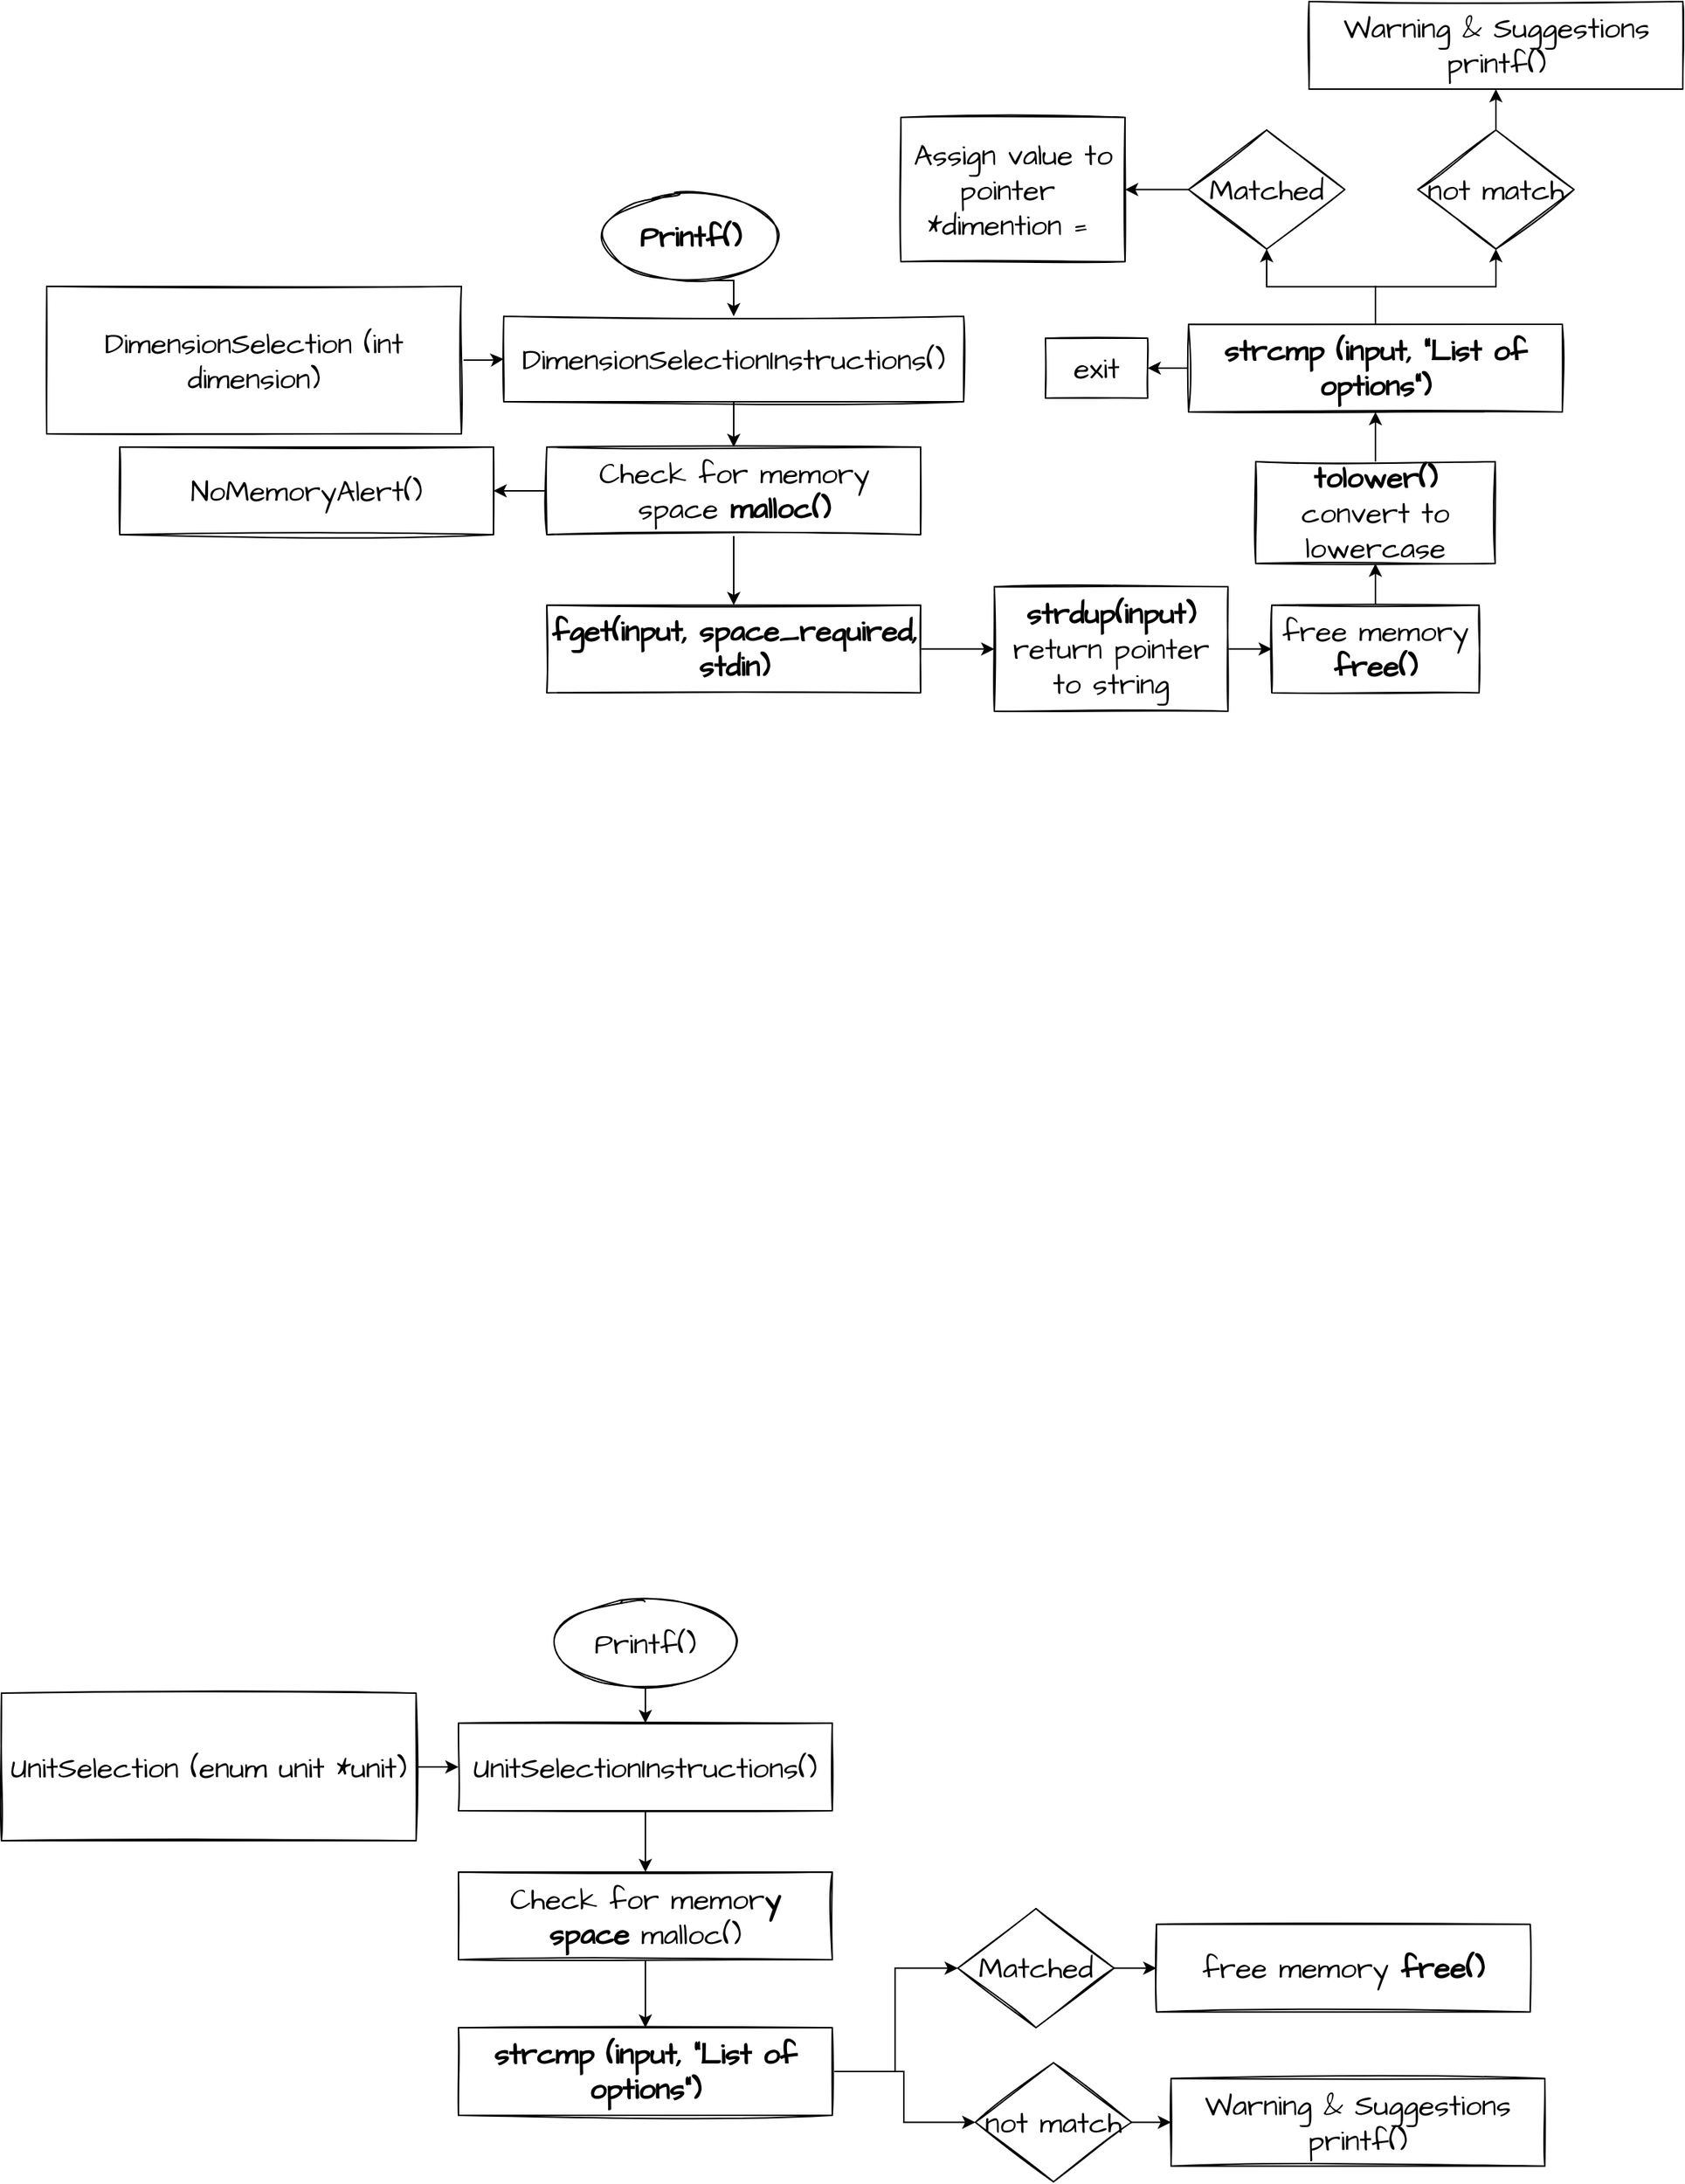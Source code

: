 <mxfile version="15.4.3" type="github"><diagram id="7yuDRP99dTLasms7mLzK" name="Page-1"><mxGraphModel dx="4152" dy="3357" grid="1" gridSize="10" guides="1" tooltips="1" connect="1" arrows="1" fold="1" page="1" pageScale="1" pageWidth="827" pageHeight="1169" math="0" shadow="0"><root><mxCell id="0"/><mxCell id="1" parent="0"/><mxCell id="9ABw391SS4mTd6Dw93vF-3" value="" style="edgeStyle=orthogonalEdgeStyle;rounded=0;orthogonalLoop=1;jettySize=auto;html=1;" edge="1" parent="1" source="9ABw391SS4mTd6Dw93vF-4" target="9ABw391SS4mTd6Dw93vF-7"><mxGeometry relative="1" as="geometry"/></mxCell><mxCell id="9ABw391SS4mTd6Dw93vF-4" value="UnitSelection (enum unit *unit)" style="whiteSpace=wrap;html=1;sketch=1;hachureGap=4;pointerEvents=0;fontFamily=Architects Daughter;fontSource=https%3A%2F%2Ffonts.googleapis.com%2Fcss%3Ffamily%3DArchitects%2BDaughter;fontSize=20;" vertex="1" parent="1"><mxGeometry x="86" y="283" width="284" height="101" as="geometry"/></mxCell><mxCell id="9ABw391SS4mTd6Dw93vF-5" value="" style="edgeStyle=orthogonalEdgeStyle;rounded=0;orthogonalLoop=1;jettySize=auto;html=1;entryX=0.5;entryY=0;entryDx=0;entryDy=0;exitX=0.5;exitY=1;exitDx=0;exitDy=0;" edge="1" parent="1" source="9ABw391SS4mTd6Dw93vF-8" target="9ABw391SS4mTd6Dw93vF-7"><mxGeometry relative="1" as="geometry"/></mxCell><mxCell id="9ABw391SS4mTd6Dw93vF-6" value="" style="edgeStyle=orthogonalEdgeStyle;rounded=0;orthogonalLoop=1;jettySize=auto;html=1;" edge="1" parent="1" source="9ABw391SS4mTd6Dw93vF-7" target="9ABw391SS4mTd6Dw93vF-10"><mxGeometry relative="1" as="geometry"/></mxCell><mxCell id="9ABw391SS4mTd6Dw93vF-7" value="UnitSelectionInstructions()" style="whiteSpace=wrap;html=1;fontFamily=Architects Daughter;fontSource=https%3A%2F%2Ffonts.googleapis.com%2Fcss%3Ffamily%3DArchitects%2BDaughter;fontSize=20;sketch=1;hachureGap=4;" vertex="1" parent="1"><mxGeometry x="399" y="303.5" width="256" height="60" as="geometry"/></mxCell><mxCell id="9ABw391SS4mTd6Dw93vF-8" value="Printf()" style="ellipse;whiteSpace=wrap;html=1;fontFamily=Architects Daughter;fontSource=https%3A%2F%2Ffonts.googleapis.com%2Fcss%3Ffamily%3DArchitects%2BDaughter;fontSize=20;sketch=1;hachureGap=4;" vertex="1" parent="1"><mxGeometry x="467" y="219" width="120" height="60" as="geometry"/></mxCell><mxCell id="9ABw391SS4mTd6Dw93vF-9" value="" style="edgeStyle=orthogonalEdgeStyle;rounded=0;orthogonalLoop=1;jettySize=auto;html=1;" edge="1" parent="1" source="9ABw391SS4mTd6Dw93vF-10" target="9ABw391SS4mTd6Dw93vF-13"><mxGeometry relative="1" as="geometry"/></mxCell><mxCell id="9ABw391SS4mTd6Dw93vF-10" value="Check for memor&lt;b&gt;y space&amp;nbsp;&lt;/b&gt;malloc()" style="whiteSpace=wrap;html=1;fontFamily=Architects Daughter;fontSource=https%3A%2F%2Ffonts.googleapis.com%2Fcss%3Ffamily%3DArchitects%2BDaughter;fontSize=20;sketch=1;hachureGap=4;" vertex="1" parent="1"><mxGeometry x="399" y="405.5" width="256" height="60" as="geometry"/></mxCell><mxCell id="9ABw391SS4mTd6Dw93vF-11" value="" style="edgeStyle=orthogonalEdgeStyle;rounded=0;orthogonalLoop=1;jettySize=auto;html=1;" edge="1" parent="1" source="9ABw391SS4mTd6Dw93vF-13" target="9ABw391SS4mTd6Dw93vF-17"><mxGeometry relative="1" as="geometry"/></mxCell><mxCell id="9ABw391SS4mTd6Dw93vF-12" value="" style="edgeStyle=orthogonalEdgeStyle;rounded=0;orthogonalLoop=1;jettySize=auto;html=1;" edge="1" parent="1" source="9ABw391SS4mTd6Dw93vF-13" target="9ABw391SS4mTd6Dw93vF-19"><mxGeometry relative="1" as="geometry"/></mxCell><mxCell id="9ABw391SS4mTd6Dw93vF-13" value="&lt;b&gt;strcmp (input, &quot;List of options&quot;)&lt;/b&gt;" style="whiteSpace=wrap;html=1;fontFamily=Architects Daughter;fontSource=https%3A%2F%2Ffonts.googleapis.com%2Fcss%3Ffamily%3DArchitects%2BDaughter;fontSize=20;sketch=1;hachureGap=4;" vertex="1" parent="1"><mxGeometry x="399" y="512" width="256" height="60" as="geometry"/></mxCell><mxCell id="9ABw391SS4mTd6Dw93vF-14" value="free memory &lt;b&gt;free()&lt;/b&gt;" style="whiteSpace=wrap;html=1;fontFamily=Architects Daughter;fontSource=https%3A%2F%2Ffonts.googleapis.com%2Fcss%3Ffamily%3DArchitects%2BDaughter;fontSize=20;sketch=1;hachureGap=4;" vertex="1" parent="1"><mxGeometry x="877" y="441.25" width="256" height="60" as="geometry"/></mxCell><mxCell id="9ABw391SS4mTd6Dw93vF-15" value="Warning &amp;amp; Suggestions printf()" style="whiteSpace=wrap;html=1;fontFamily=Architects Daughter;fontSource=https%3A%2F%2Ffonts.googleapis.com%2Fcss%3Ffamily%3DArchitects%2BDaughter;fontSize=20;sketch=1;hachureGap=4;" vertex="1" parent="1"><mxGeometry x="887" y="546.75" width="256" height="60" as="geometry"/></mxCell><mxCell id="9ABw391SS4mTd6Dw93vF-16" value="" style="edgeStyle=orthogonalEdgeStyle;rounded=0;orthogonalLoop=1;jettySize=auto;html=1;" edge="1" parent="1" source="9ABw391SS4mTd6Dw93vF-17" target="9ABw391SS4mTd6Dw93vF-14"><mxGeometry relative="1" as="geometry"/></mxCell><mxCell id="9ABw391SS4mTd6Dw93vF-17" value="Matched" style="rhombus;whiteSpace=wrap;html=1;fontFamily=Architects Daughter;fontSource=https%3A%2F%2Ffonts.googleapis.com%2Fcss%3Ffamily%3DArchitects%2BDaughter;fontSize=20;sketch=1;hachureGap=4;" vertex="1" parent="1"><mxGeometry x="741" y="430.5" width="107" height="81.5" as="geometry"/></mxCell><mxCell id="9ABw391SS4mTd6Dw93vF-18" value="" style="edgeStyle=orthogonalEdgeStyle;rounded=0;orthogonalLoop=1;jettySize=auto;html=1;" edge="1" parent="1" source="9ABw391SS4mTd6Dw93vF-19" target="9ABw391SS4mTd6Dw93vF-15"><mxGeometry relative="1" as="geometry"/></mxCell><mxCell id="9ABw391SS4mTd6Dw93vF-19" value="not match" style="rhombus;whiteSpace=wrap;html=1;fontFamily=Architects Daughter;fontSource=https%3A%2F%2Ffonts.googleapis.com%2Fcss%3Ffamily%3DArchitects%2BDaughter;fontSize=20;sketch=1;hachureGap=4;" vertex="1" parent="1"><mxGeometry x="753" y="536" width="107" height="81.5" as="geometry"/></mxCell><mxCell id="9ABw391SS4mTd6Dw93vF-20" value="" style="edgeStyle=orthogonalEdgeStyle;rounded=0;orthogonalLoop=1;jettySize=auto;html=1;" edge="1" parent="1" source="9ABw391SS4mTd6Dw93vF-21" target="9ABw391SS4mTd6Dw93vF-24"><mxGeometry relative="1" as="geometry"/></mxCell><mxCell id="9ABw391SS4mTd6Dw93vF-21" value="DimensionSelection (int dimension)" style="whiteSpace=wrap;html=1;sketch=1;hachureGap=4;pointerEvents=0;fontFamily=Architects Daughter;fontSource=https%3A%2F%2Ffonts.googleapis.com%2Fcss%3Ffamily%3DArchitects%2BDaughter;fontSize=20;" vertex="1" parent="1"><mxGeometry x="117" y="-680" width="284" height="101" as="geometry"/></mxCell><mxCell id="9ABw391SS4mTd6Dw93vF-22" value="" style="edgeStyle=orthogonalEdgeStyle;rounded=0;orthogonalLoop=1;jettySize=auto;html=1;entryX=0.5;entryY=0;entryDx=0;entryDy=0;exitX=0.5;exitY=1;exitDx=0;exitDy=0;" edge="1" parent="1" source="9ABw391SS4mTd6Dw93vF-25" target="9ABw391SS4mTd6Dw93vF-24"><mxGeometry relative="1" as="geometry"/></mxCell><mxCell id="9ABw391SS4mTd6Dw93vF-23" value="" style="edgeStyle=orthogonalEdgeStyle;rounded=0;orthogonalLoop=1;jettySize=auto;html=1;" edge="1" parent="1" source="9ABw391SS4mTd6Dw93vF-24" target="9ABw391SS4mTd6Dw93vF-28"><mxGeometry relative="1" as="geometry"/></mxCell><mxCell id="9ABw391SS4mTd6Dw93vF-24" value="DimensionSelectionInstructions()" style="whiteSpace=wrap;html=1;fontFamily=Architects Daughter;fontSource=https%3A%2F%2Ffonts.googleapis.com%2Fcss%3Ffamily%3DArchitects%2BDaughter;fontSize=20;sketch=1;hachureGap=4;" vertex="1" parent="1"><mxGeometry x="430" y="-659.5" width="315" height="58.5" as="geometry"/></mxCell><mxCell id="9ABw391SS4mTd6Dw93vF-25" value="&lt;b&gt;Printf()&lt;/b&gt;" style="ellipse;whiteSpace=wrap;html=1;fontFamily=Architects Daughter;fontSource=https%3A%2F%2Ffonts.googleapis.com%2Fcss%3Ffamily%3DArchitects%2BDaughter;fontSize=20;sketch=1;hachureGap=4;" vertex="1" parent="1"><mxGeometry x="498" y="-744" width="120" height="60" as="geometry"/></mxCell><mxCell id="9ABw391SS4mTd6Dw93vF-26" value="" style="edgeStyle=orthogonalEdgeStyle;rounded=0;orthogonalLoop=1;jettySize=auto;html=1;" edge="1" parent="1" source="9ABw391SS4mTd6Dw93vF-28" target="9ABw391SS4mTd6Dw93vF-30"><mxGeometry relative="1" as="geometry"/></mxCell><mxCell id="9ABw391SS4mTd6Dw93vF-27" value="" style="edgeStyle=orthogonalEdgeStyle;rounded=0;orthogonalLoop=1;jettySize=auto;html=1;" edge="1" parent="1" source="9ABw391SS4mTd6Dw93vF-28" target="9ABw391SS4mTd6Dw93vF-38"><mxGeometry relative="1" as="geometry"/></mxCell><mxCell id="9ABw391SS4mTd6Dw93vF-28" value="Check for memory space&amp;nbsp;&lt;b&gt;malloc()&lt;/b&gt;" style="whiteSpace=wrap;html=1;fontFamily=Architects Daughter;fontSource=https%3A%2F%2Ffonts.googleapis.com%2Fcss%3Ffamily%3DArchitects%2BDaughter;fontSize=20;sketch=1;hachureGap=4;" vertex="1" parent="1"><mxGeometry x="459.5" y="-570" width="256" height="60" as="geometry"/></mxCell><mxCell id="9ABw391SS4mTd6Dw93vF-29" value="" style="edgeStyle=orthogonalEdgeStyle;rounded=0;orthogonalLoop=1;jettySize=auto;html=1;" edge="1" parent="1" source="9ABw391SS4mTd6Dw93vF-30" target="9ABw391SS4mTd6Dw93vF-40"><mxGeometry relative="1" as="geometry"/></mxCell><mxCell id="9ABw391SS4mTd6Dw93vF-30" value="&lt;b&gt;fget(input, space_required, stdin)&lt;/b&gt;" style="whiteSpace=wrap;html=1;fontFamily=Architects Daughter;fontSource=https%3A%2F%2Ffonts.googleapis.com%2Fcss%3Ffamily%3DArchitects%2BDaughter;fontSize=20;sketch=1;hachureGap=4;" vertex="1" parent="1"><mxGeometry x="459.5" y="-461.75" width="256" height="60" as="geometry"/></mxCell><mxCell id="9ABw391SS4mTd6Dw93vF-31" value="" style="edgeStyle=orthogonalEdgeStyle;rounded=0;orthogonalLoop=1;jettySize=auto;html=1;" edge="1" parent="1" source="9ABw391SS4mTd6Dw93vF-32" target="9ABw391SS4mTd6Dw93vF-42"><mxGeometry relative="1" as="geometry"/></mxCell><mxCell id="9ABw391SS4mTd6Dw93vF-32" value="free memory &lt;br&gt;&lt;b&gt;free()&lt;/b&gt;" style="whiteSpace=wrap;html=1;fontFamily=Architects Daughter;fontSource=https%3A%2F%2Ffonts.googleapis.com%2Fcss%3Ffamily%3DArchitects%2BDaughter;fontSize=20;sketch=1;hachureGap=4;" vertex="1" parent="1"><mxGeometry x="956" y="-461.75" width="142" height="60" as="geometry"/></mxCell><mxCell id="9ABw391SS4mTd6Dw93vF-33" value="Warning &amp;amp; Suggestions printf()" style="whiteSpace=wrap;html=1;fontFamily=Architects Daughter;fontSource=https%3A%2F%2Ffonts.googleapis.com%2Fcss%3Ffamily%3DArchitects%2BDaughter;fontSize=20;sketch=1;hachureGap=4;" vertex="1" parent="1"><mxGeometry x="981.5" y="-875" width="256" height="60" as="geometry"/></mxCell><mxCell id="9ABw391SS4mTd6Dw93vF-34" value="" style="edgeStyle=orthogonalEdgeStyle;rounded=0;orthogonalLoop=1;jettySize=auto;html=1;" edge="1" parent="1" source="9ABw391SS4mTd6Dw93vF-35" target="9ABw391SS4mTd6Dw93vF-48"><mxGeometry relative="1" as="geometry"/></mxCell><mxCell id="9ABw391SS4mTd6Dw93vF-35" value="Matched" style="rhombus;whiteSpace=wrap;html=1;fontFamily=Architects Daughter;fontSource=https%3A%2F%2Ffonts.googleapis.com%2Fcss%3Ffamily%3DArchitects%2BDaughter;fontSize=20;sketch=1;hachureGap=4;" vertex="1" parent="1"><mxGeometry x="899" y="-787" width="107" height="81.5" as="geometry"/></mxCell><mxCell id="9ABw391SS4mTd6Dw93vF-36" value="" style="edgeStyle=orthogonalEdgeStyle;rounded=0;orthogonalLoop=1;jettySize=auto;html=1;" edge="1" parent="1" source="9ABw391SS4mTd6Dw93vF-37" target="9ABw391SS4mTd6Dw93vF-33"><mxGeometry relative="1" as="geometry"/></mxCell><mxCell id="9ABw391SS4mTd6Dw93vF-37" value="not match" style="rhombus;whiteSpace=wrap;html=1;fontFamily=Architects Daughter;fontSource=https%3A%2F%2Ffonts.googleapis.com%2Fcss%3Ffamily%3DArchitects%2BDaughter;fontSize=20;sketch=1;hachureGap=4;" vertex="1" parent="1"><mxGeometry x="1056" y="-787" width="107" height="81.5" as="geometry"/></mxCell><mxCell id="9ABw391SS4mTd6Dw93vF-38" value="NoMemoryAlert()" style="whiteSpace=wrap;html=1;fontFamily=Architects Daughter;fontSource=https%3A%2F%2Ffonts.googleapis.com%2Fcss%3Ffamily%3DArchitects%2BDaughter;fontSize=20;sketch=1;hachureGap=4;" vertex="1" parent="1"><mxGeometry x="167" y="-570" width="256" height="60" as="geometry"/></mxCell><mxCell id="9ABw391SS4mTd6Dw93vF-39" value="" style="edgeStyle=orthogonalEdgeStyle;rounded=0;orthogonalLoop=1;jettySize=auto;html=1;" edge="1" parent="1" source="9ABw391SS4mTd6Dw93vF-40" target="9ABw391SS4mTd6Dw93vF-32"><mxGeometry relative="1" as="geometry"/></mxCell><mxCell id="9ABw391SS4mTd6Dw93vF-40" value="&lt;b&gt;strdup(input)&lt;/b&gt; return pointer to string" style="whiteSpace=wrap;html=1;fontFamily=Architects Daughter;fontSource=https%3A%2F%2Ffonts.googleapis.com%2Fcss%3Ffamily%3DArchitects%2BDaughter;fontSize=20;sketch=1;hachureGap=4;" vertex="1" parent="1"><mxGeometry x="766" y="-474.37" width="160" height="85.25" as="geometry"/></mxCell><mxCell id="9ABw391SS4mTd6Dw93vF-41" value="" style="edgeStyle=orthogonalEdgeStyle;rounded=0;orthogonalLoop=1;jettySize=auto;html=1;" edge="1" parent="1" source="9ABw391SS4mTd6Dw93vF-42" target="9ABw391SS4mTd6Dw93vF-46"><mxGeometry relative="1" as="geometry"/></mxCell><mxCell id="9ABw391SS4mTd6Dw93vF-42" value="&lt;b&gt;tolower()&lt;/b&gt; convert to lowercase" style="whiteSpace=wrap;html=1;fontFamily=Architects Daughter;fontSource=https%3A%2F%2Ffonts.googleapis.com%2Fcss%3Ffamily%3DArchitects%2BDaughter;fontSize=20;sketch=1;hachureGap=4;" vertex="1" parent="1"><mxGeometry x="945" y="-560" width="164" height="69.75" as="geometry"/></mxCell><mxCell id="9ABw391SS4mTd6Dw93vF-43" style="edgeStyle=orthogonalEdgeStyle;rounded=0;orthogonalLoop=1;jettySize=auto;html=1;entryX=0.5;entryY=1;entryDx=0;entryDy=0;" edge="1" parent="1" source="9ABw391SS4mTd6Dw93vF-46" target="9ABw391SS4mTd6Dw93vF-35"><mxGeometry relative="1" as="geometry"/></mxCell><mxCell id="9ABw391SS4mTd6Dw93vF-44" style="edgeStyle=orthogonalEdgeStyle;rounded=0;orthogonalLoop=1;jettySize=auto;html=1;" edge="1" parent="1" source="9ABw391SS4mTd6Dw93vF-46" target="9ABw391SS4mTd6Dw93vF-37"><mxGeometry relative="1" as="geometry"/></mxCell><mxCell id="9ABw391SS4mTd6Dw93vF-45" value="" style="edgeStyle=orthogonalEdgeStyle;rounded=0;orthogonalLoop=1;jettySize=auto;html=1;" edge="1" parent="1" source="9ABw391SS4mTd6Dw93vF-46" target="9ABw391SS4mTd6Dw93vF-47"><mxGeometry relative="1" as="geometry"/></mxCell><mxCell id="9ABw391SS4mTd6Dw93vF-46" value="&lt;b&gt;strcmp (input, &quot;List of options&quot;)&lt;/b&gt;" style="whiteSpace=wrap;html=1;fontFamily=Architects Daughter;fontSource=https%3A%2F%2Ffonts.googleapis.com%2Fcss%3Ffamily%3DArchitects%2BDaughter;fontSize=20;sketch=1;hachureGap=4;" vertex="1" parent="1"><mxGeometry x="899" y="-654" width="256" height="60" as="geometry"/></mxCell><mxCell id="9ABw391SS4mTd6Dw93vF-47" value="exit" style="whiteSpace=wrap;html=1;fontFamily=Architects Daughter;fontSource=https%3A%2F%2Ffonts.googleapis.com%2Fcss%3Ffamily%3DArchitects%2BDaughter;fontSize=20;sketch=1;hachureGap=4;" vertex="1" parent="1"><mxGeometry x="801" y="-644.5" width="70" height="41" as="geometry"/></mxCell><mxCell id="9ABw391SS4mTd6Dw93vF-48" value="Assign value to pointer&amp;nbsp;&lt;br&gt;*dimention =&amp;nbsp;" style="whiteSpace=wrap;html=1;fontFamily=Architects Daughter;fontSource=https%3A%2F%2Ffonts.googleapis.com%2Fcss%3Ffamily%3DArchitects%2BDaughter;fontSize=20;sketch=1;hachureGap=4;" vertex="1" parent="1"><mxGeometry x="702" y="-795.62" width="153.5" height="98.75" as="geometry"/></mxCell></root></mxGraphModel></diagram></mxfile>
